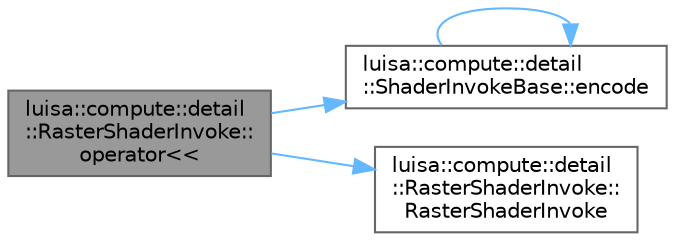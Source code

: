 digraph "luisa::compute::detail::RasterShaderInvoke::operator&lt;&lt;"
{
 // LATEX_PDF_SIZE
  bgcolor="transparent";
  edge [fontname=Helvetica,fontsize=10,labelfontname=Helvetica,labelfontsize=10];
  node [fontname=Helvetica,fontsize=10,shape=box,height=0.2,width=0.4];
  rankdir="LR";
  Node1 [id="Node000001",label="luisa::compute::detail\l::RasterShaderInvoke::\loperator\<\<",height=0.2,width=0.4,color="gray40", fillcolor="grey60", style="filled", fontcolor="black",tooltip=" "];
  Node1 -> Node2 [id="edge1_Node000001_Node000002",color="steelblue1",style="solid",tooltip=" "];
  Node2 [id="Node000002",label="luisa::compute::detail\l::ShaderInvokeBase::encode",height=0.2,width=0.4,color="grey40", fillcolor="white", style="filled",URL="$classluisa_1_1compute_1_1detail_1_1_shader_invoke_base.html#a25fd17816aa868957a9e159998ac9feb",tooltip=" "];
  Node2 -> Node2 [id="edge2_Node000002_Node000002",color="steelblue1",style="solid",tooltip=" "];
  Node1 -> Node3 [id="edge3_Node000001_Node000003",color="steelblue1",style="solid",tooltip=" "];
  Node3 [id="Node000003",label="luisa::compute::detail\l::RasterShaderInvoke::\lRasterShaderInvoke",height=0.2,width=0.4,color="grey40", fillcolor="white", style="filled",URL="$classluisa_1_1compute_1_1detail_1_1_raster_shader_invoke.html#a2fc65bac791c4540244e7ad101c98586",tooltip=" "];
}
